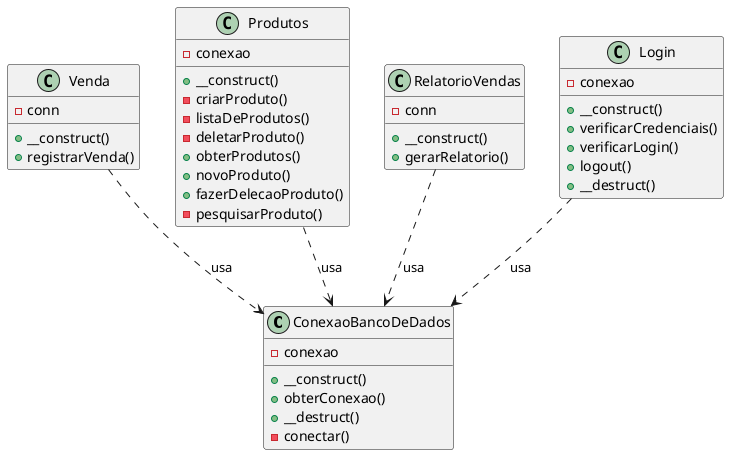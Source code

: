 @startuml

class ConexaoBancoDeDados {
    - conexao
    + __construct()
    + obterConexao()
    + __destruct()
    - conectar()
}

class Venda {
    - conn
    + __construct()
    + registrarVenda()
}

class Produtos {
    - conexao
    + __construct()
    - criarProduto()
    - listaDeProdutos()
    - deletarProduto()
    + obterProdutos()
    + novoProduto()
    + fazerDelecaoProduto()
    - pesquisarProduto()
}

class RelatorioVendas {
    - conn
    + __construct()
    + gerarRelatorio()
}

class Login {
    - conexao
    + __construct()
    + verificarCredenciais()
    + verificarLogin()
    + logout()
    + __destruct()
}

Venda ..> ConexaoBancoDeDados : usa
Produtos ..> ConexaoBancoDeDados : usa
RelatorioVendas ..> ConexaoBancoDeDados : usa
Login ..> ConexaoBancoDeDados : usa

@enduml
